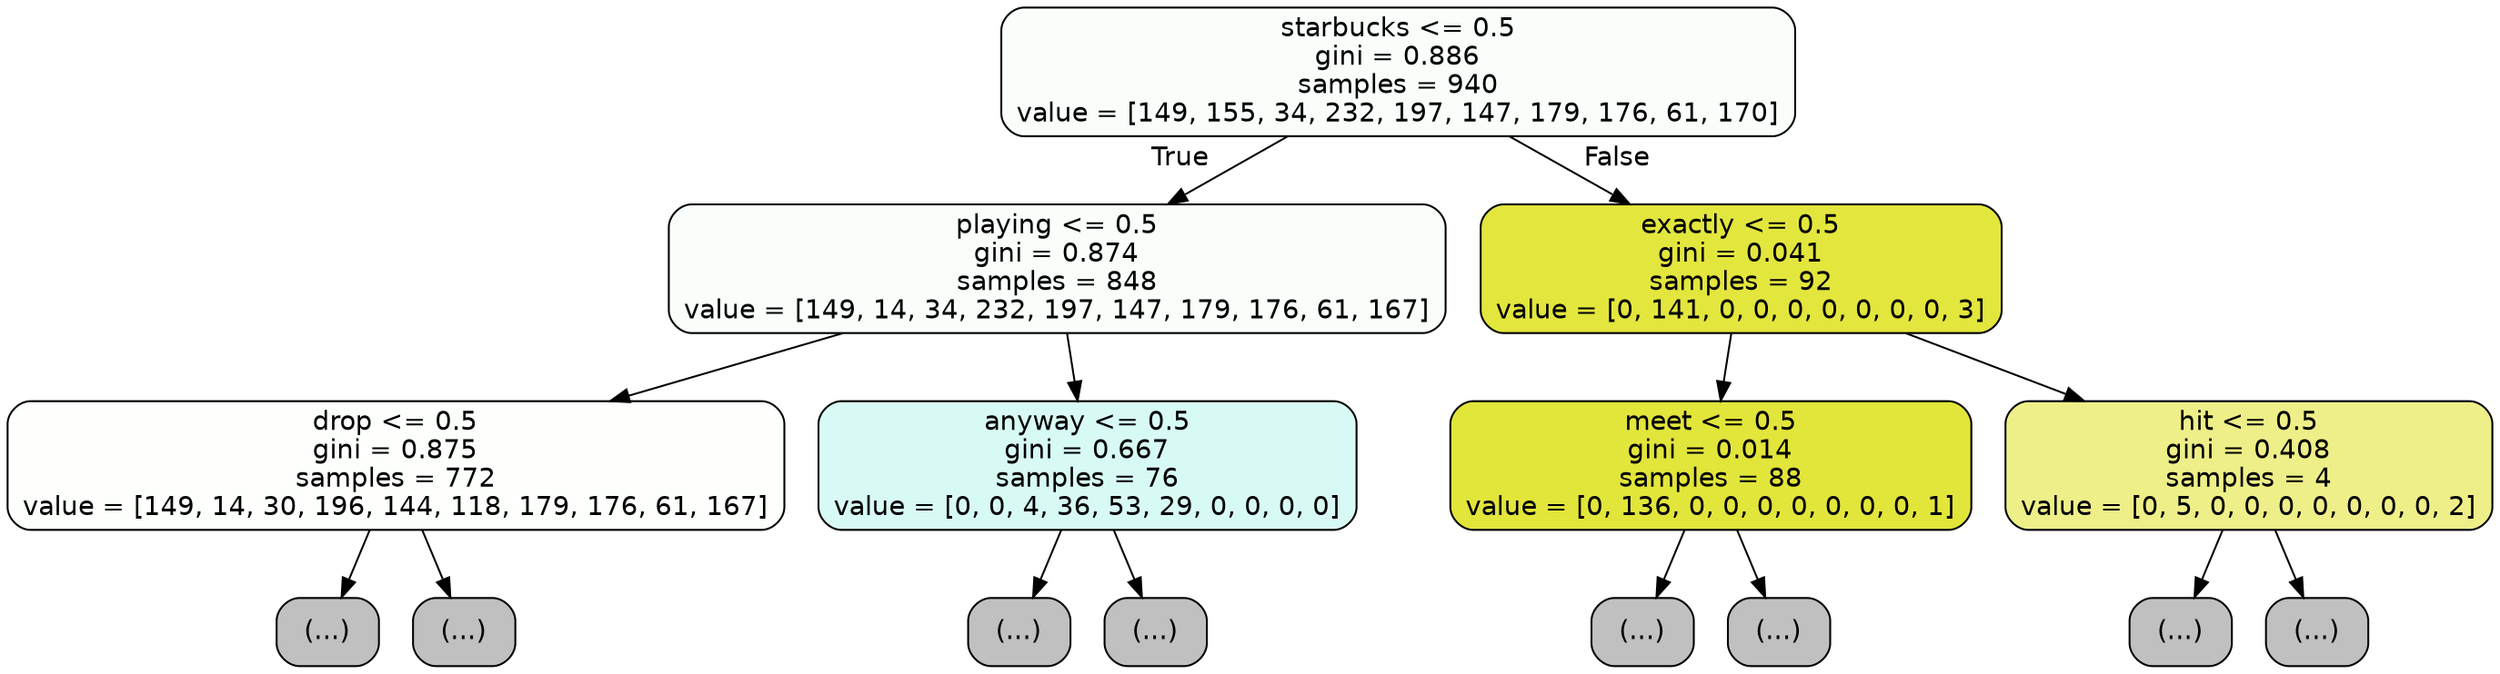 digraph Tree {
node [shape=box, style="filled, rounded", color="black", fontname=helvetica] ;
edge [fontname=helvetica] ;
0 [label="starbucks <= 0.5\ngini = 0.886\nsamples = 940\nvalue = [149, 155, 34, 232, 197, 147, 179, 176, 61, 170]", fillcolor="#fafefb"] ;
1 [label="playing <= 0.5\ngini = 0.874\nsamples = 848\nvalue = [149, 14, 34, 232, 197, 147, 179, 176, 61, 167]", fillcolor="#f9fefa"] ;
0 -> 1 [labeldistance=2.5, labelangle=45, headlabel="True"] ;
2 [label="drop <= 0.5\ngini = 0.875\nsamples = 772\nvalue = [149, 14, 30, 196, 144, 118, 179, 176, 61, 167]", fillcolor="#fcfffc"] ;
1 -> 2 ;
3 [label="(...)", fillcolor="#C0C0C0"] ;
2 -> 3 ;
14 [label="(...)", fillcolor="#C0C0C0"] ;
2 -> 14 ;
25 [label="anyway <= 0.5\ngini = 0.667\nsamples = 76\nvalue = [0, 0, 4, 36, 53, 29, 0, 0, 0, 0]", fillcolor="#d8faf4"] ;
1 -> 25 ;
26 [label="(...)", fillcolor="#C0C0C0"] ;
25 -> 26 ;
33 [label="(...)", fillcolor="#C0C0C0"] ;
25 -> 33 ;
38 [label="exactly <= 0.5\ngini = 0.041\nsamples = 92\nvalue = [0, 141, 0, 0, 0, 0, 0, 0, 0, 3]", fillcolor="#e3e63d"] ;
0 -> 38 [labeldistance=2.5, labelangle=-45, headlabel="False"] ;
39 [label="meet <= 0.5\ngini = 0.014\nsamples = 88\nvalue = [0, 136, 0, 0, 0, 0, 0, 0, 0, 1]", fillcolor="#e2e53a"] ;
38 -> 39 ;
40 [label="(...)", fillcolor="#C0C0C0"] ;
39 -> 40 ;
41 [label="(...)", fillcolor="#C0C0C0"] ;
39 -> 41 ;
42 [label="hit <= 0.5\ngini = 0.408\nsamples = 4\nvalue = [0, 5, 0, 0, 0, 0, 0, 0, 0, 2]", fillcolor="#eeef88"] ;
38 -> 42 ;
43 [label="(...)", fillcolor="#C0C0C0"] ;
42 -> 43 ;
46 [label="(...)", fillcolor="#C0C0C0"] ;
42 -> 46 ;
}